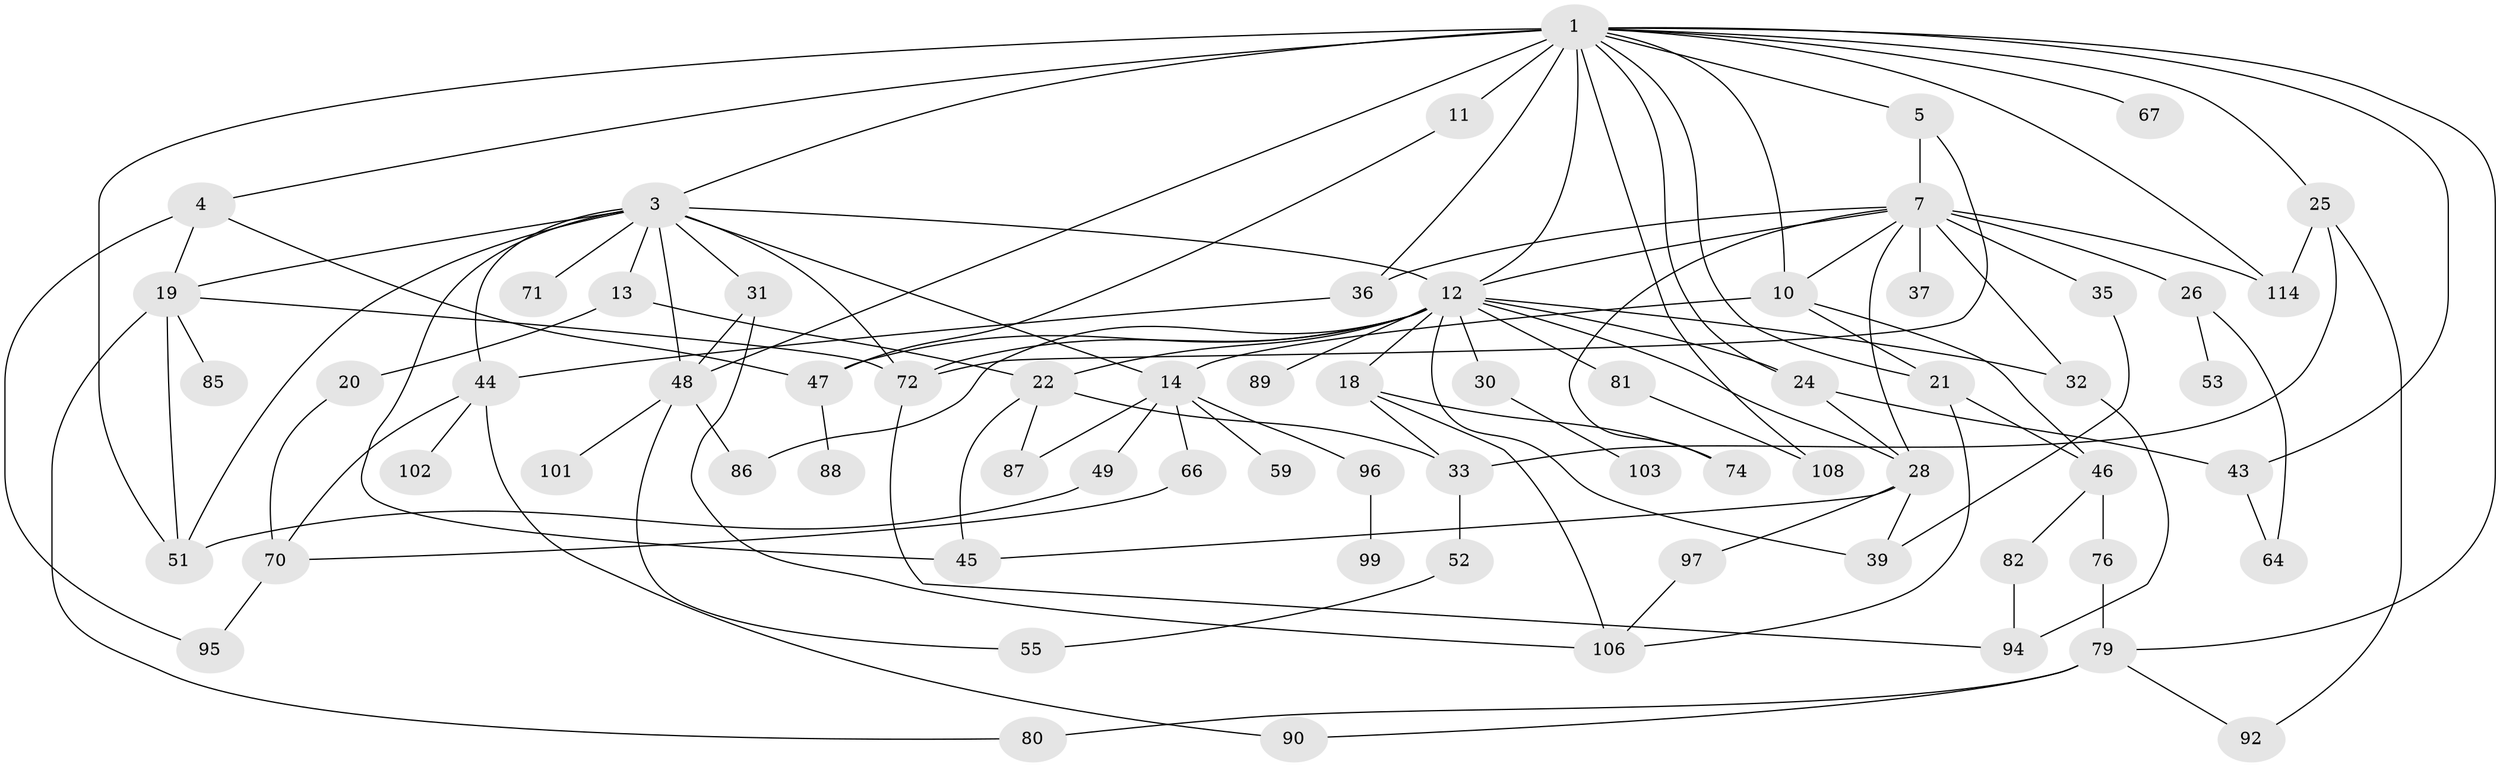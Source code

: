 // original degree distribution, {5: 0.07758620689655173, 6: 0.05172413793103448, 3: 0.25862068965517243, 8: 0.008620689655172414, 4: 0.12931034482758622, 2: 0.29310344827586204, 11: 0.008620689655172414, 1: 0.16379310344827586, 7: 0.008620689655172414}
// Generated by graph-tools (version 1.1) at 2025/17/03/04/25 18:17:14]
// undirected, 69 vertices, 119 edges
graph export_dot {
graph [start="1"]
  node [color=gray90,style=filled];
  1 [super="+9+2"];
  3 [super="+6"];
  4 [super="+29"];
  5;
  7 [super="+8+54"];
  10 [super="+27+77+15"];
  11;
  12 [super="+16"];
  13;
  14 [super="+42+111"];
  18 [super="+60+83"];
  19 [super="+57"];
  20;
  21 [super="+41"];
  22 [super="+23+98"];
  24;
  25;
  26 [super="+50"];
  28 [super="+58"];
  30;
  31 [super="+69"];
  32 [super="+38"];
  33 [super="+40"];
  35;
  36;
  37;
  39;
  43 [super="+107"];
  44 [super="+61"];
  45 [super="+63"];
  46;
  47 [super="+68"];
  48 [super="+56"];
  49;
  51 [super="+62"];
  52;
  53;
  55 [super="+110"];
  59;
  64;
  66;
  67;
  70 [super="+91+112"];
  71;
  72;
  74 [super="+109"];
  76;
  79;
  80;
  81;
  82 [super="+100"];
  85;
  86;
  87;
  88;
  89;
  90;
  92;
  94;
  95;
  96;
  97;
  99;
  101;
  102;
  103;
  106;
  108;
  114;
  1 -- 5;
  1 -- 11 [weight=3];
  1 -- 36;
  1 -- 10;
  1 -- 12;
  1 -- 43;
  1 -- 108;
  1 -- 79;
  1 -- 51;
  1 -- 25;
  1 -- 48 [weight=3];
  1 -- 67;
  1 -- 3;
  1 -- 4;
  1 -- 114;
  1 -- 21;
  1 -- 24;
  3 -- 71;
  3 -- 72;
  3 -- 48;
  3 -- 19;
  3 -- 12;
  3 -- 13;
  3 -- 14;
  3 -- 44;
  3 -- 51;
  3 -- 31;
  3 -- 45;
  4 -- 19;
  4 -- 95;
  4 -- 47;
  5 -- 7;
  5 -- 72;
  7 -- 35;
  7 -- 37 [weight=2];
  7 -- 32;
  7 -- 10;
  7 -- 26;
  7 -- 74;
  7 -- 114;
  7 -- 36;
  7 -- 12;
  7 -- 28;
  10 -- 46;
  10 -- 21;
  10 -- 14;
  11 -- 47;
  12 -- 32;
  12 -- 81;
  12 -- 39;
  12 -- 72;
  12 -- 47;
  12 -- 18;
  12 -- 86;
  12 -- 24;
  12 -- 89;
  12 -- 30;
  12 -- 28;
  12 -- 22;
  13 -- 20;
  13 -- 22;
  14 -- 59;
  14 -- 66;
  14 -- 96;
  14 -- 49;
  14 -- 87;
  18 -- 33;
  18 -- 106;
  18 -- 74;
  19 -- 80;
  19 -- 51;
  19 -- 72;
  19 -- 85;
  20 -- 70;
  21 -- 106;
  21 -- 46;
  22 -- 45;
  22 -- 87 [weight=2];
  22 -- 33;
  24 -- 28;
  24 -- 43;
  25 -- 33;
  25 -- 114;
  25 -- 92;
  26 -- 64;
  26 -- 53;
  28 -- 39;
  28 -- 97;
  28 -- 45;
  30 -- 103;
  31 -- 48;
  31 -- 106;
  32 -- 94;
  33 -- 52;
  35 -- 39;
  36 -- 44;
  43 -- 64;
  44 -- 90;
  44 -- 70;
  44 -- 102;
  46 -- 76;
  46 -- 82;
  47 -- 88;
  48 -- 101;
  48 -- 86;
  48 -- 55;
  49 -- 51;
  52 -- 55;
  66 -- 70;
  70 -- 95;
  72 -- 94;
  76 -- 79;
  79 -- 80;
  79 -- 90;
  79 -- 92;
  81 -- 108;
  82 -- 94;
  96 -- 99;
  97 -- 106;
}
